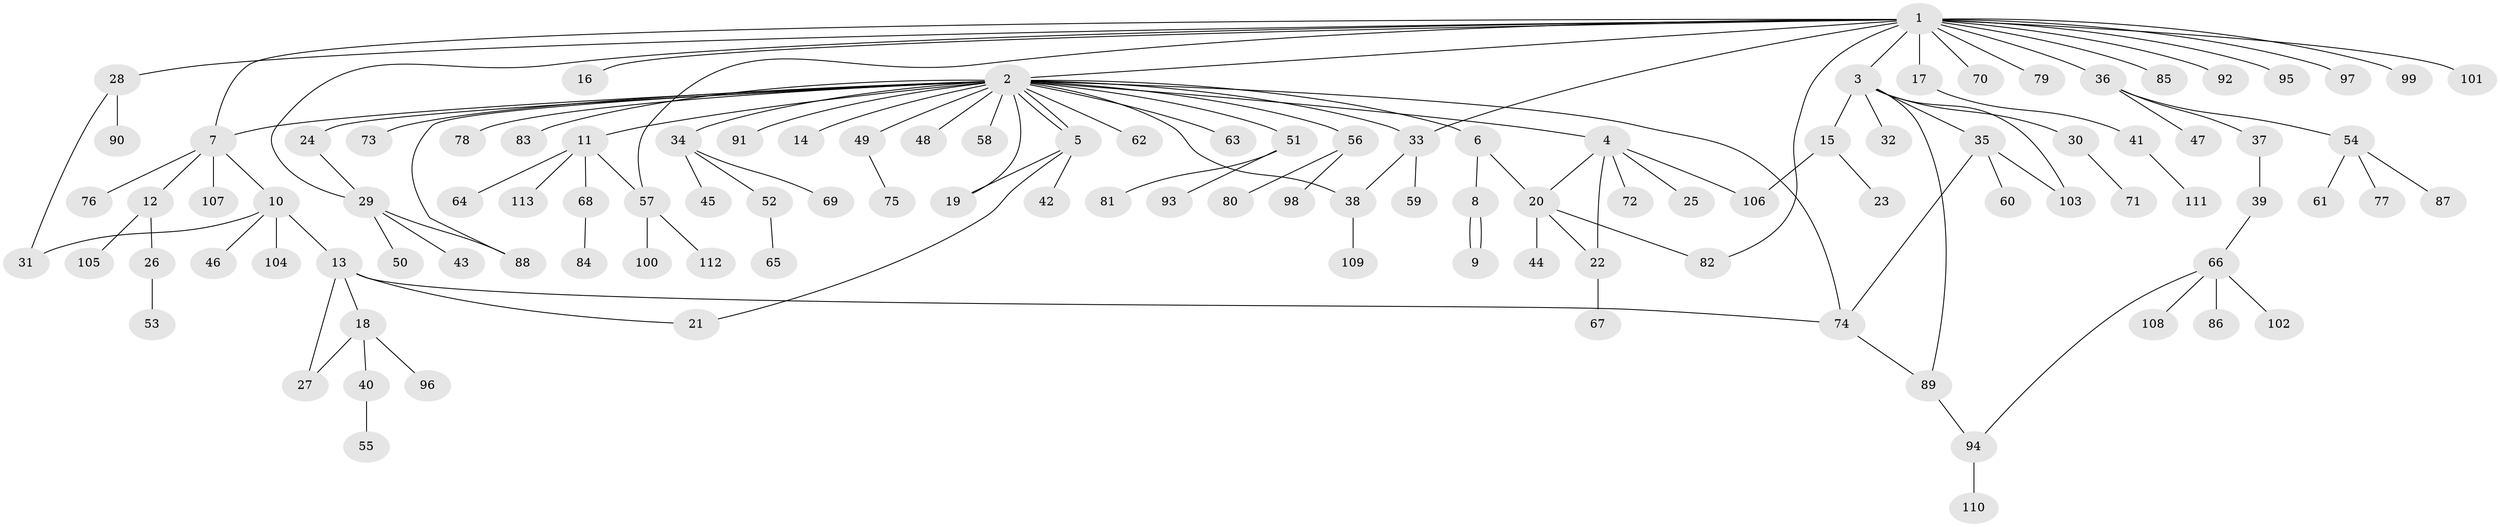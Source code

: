 // Generated by graph-tools (version 1.1) at 2025/11/02/27/25 16:11:16]
// undirected, 113 vertices, 133 edges
graph export_dot {
graph [start="1"]
  node [color=gray90,style=filled];
  1;
  2;
  3;
  4;
  5;
  6;
  7;
  8;
  9;
  10;
  11;
  12;
  13;
  14;
  15;
  16;
  17;
  18;
  19;
  20;
  21;
  22;
  23;
  24;
  25;
  26;
  27;
  28;
  29;
  30;
  31;
  32;
  33;
  34;
  35;
  36;
  37;
  38;
  39;
  40;
  41;
  42;
  43;
  44;
  45;
  46;
  47;
  48;
  49;
  50;
  51;
  52;
  53;
  54;
  55;
  56;
  57;
  58;
  59;
  60;
  61;
  62;
  63;
  64;
  65;
  66;
  67;
  68;
  69;
  70;
  71;
  72;
  73;
  74;
  75;
  76;
  77;
  78;
  79;
  80;
  81;
  82;
  83;
  84;
  85;
  86;
  87;
  88;
  89;
  90;
  91;
  92;
  93;
  94;
  95;
  96;
  97;
  98;
  99;
  100;
  101;
  102;
  103;
  104;
  105;
  106;
  107;
  108;
  109;
  110;
  111;
  112;
  113;
  1 -- 2;
  1 -- 3;
  1 -- 7;
  1 -- 16;
  1 -- 17;
  1 -- 28;
  1 -- 29;
  1 -- 33;
  1 -- 36;
  1 -- 57;
  1 -- 70;
  1 -- 79;
  1 -- 82;
  1 -- 85;
  1 -- 92;
  1 -- 95;
  1 -- 97;
  1 -- 99;
  1 -- 101;
  2 -- 4;
  2 -- 5;
  2 -- 5;
  2 -- 6;
  2 -- 7;
  2 -- 11;
  2 -- 14;
  2 -- 19;
  2 -- 24;
  2 -- 33;
  2 -- 34;
  2 -- 38;
  2 -- 48;
  2 -- 49;
  2 -- 51;
  2 -- 56;
  2 -- 58;
  2 -- 62;
  2 -- 63;
  2 -- 73;
  2 -- 74;
  2 -- 78;
  2 -- 83;
  2 -- 88;
  2 -- 91;
  3 -- 15;
  3 -- 30;
  3 -- 32;
  3 -- 35;
  3 -- 89;
  3 -- 103;
  4 -- 20;
  4 -- 22;
  4 -- 25;
  4 -- 72;
  4 -- 106;
  5 -- 19;
  5 -- 21;
  5 -- 42;
  6 -- 8;
  6 -- 20;
  7 -- 10;
  7 -- 12;
  7 -- 76;
  7 -- 107;
  8 -- 9;
  8 -- 9;
  10 -- 13;
  10 -- 31;
  10 -- 46;
  10 -- 104;
  11 -- 57;
  11 -- 64;
  11 -- 68;
  11 -- 113;
  12 -- 26;
  12 -- 105;
  13 -- 18;
  13 -- 21;
  13 -- 27;
  13 -- 74;
  15 -- 23;
  15 -- 106;
  17 -- 41;
  18 -- 27;
  18 -- 40;
  18 -- 96;
  20 -- 22;
  20 -- 44;
  20 -- 82;
  22 -- 67;
  24 -- 29;
  26 -- 53;
  28 -- 31;
  28 -- 90;
  29 -- 43;
  29 -- 50;
  29 -- 88;
  30 -- 71;
  33 -- 38;
  33 -- 59;
  34 -- 45;
  34 -- 52;
  34 -- 69;
  35 -- 60;
  35 -- 74;
  35 -- 103;
  36 -- 37;
  36 -- 47;
  36 -- 54;
  37 -- 39;
  38 -- 109;
  39 -- 66;
  40 -- 55;
  41 -- 111;
  49 -- 75;
  51 -- 81;
  51 -- 93;
  52 -- 65;
  54 -- 61;
  54 -- 77;
  54 -- 87;
  56 -- 80;
  56 -- 98;
  57 -- 100;
  57 -- 112;
  66 -- 86;
  66 -- 94;
  66 -- 102;
  66 -- 108;
  68 -- 84;
  74 -- 89;
  89 -- 94;
  94 -- 110;
}
